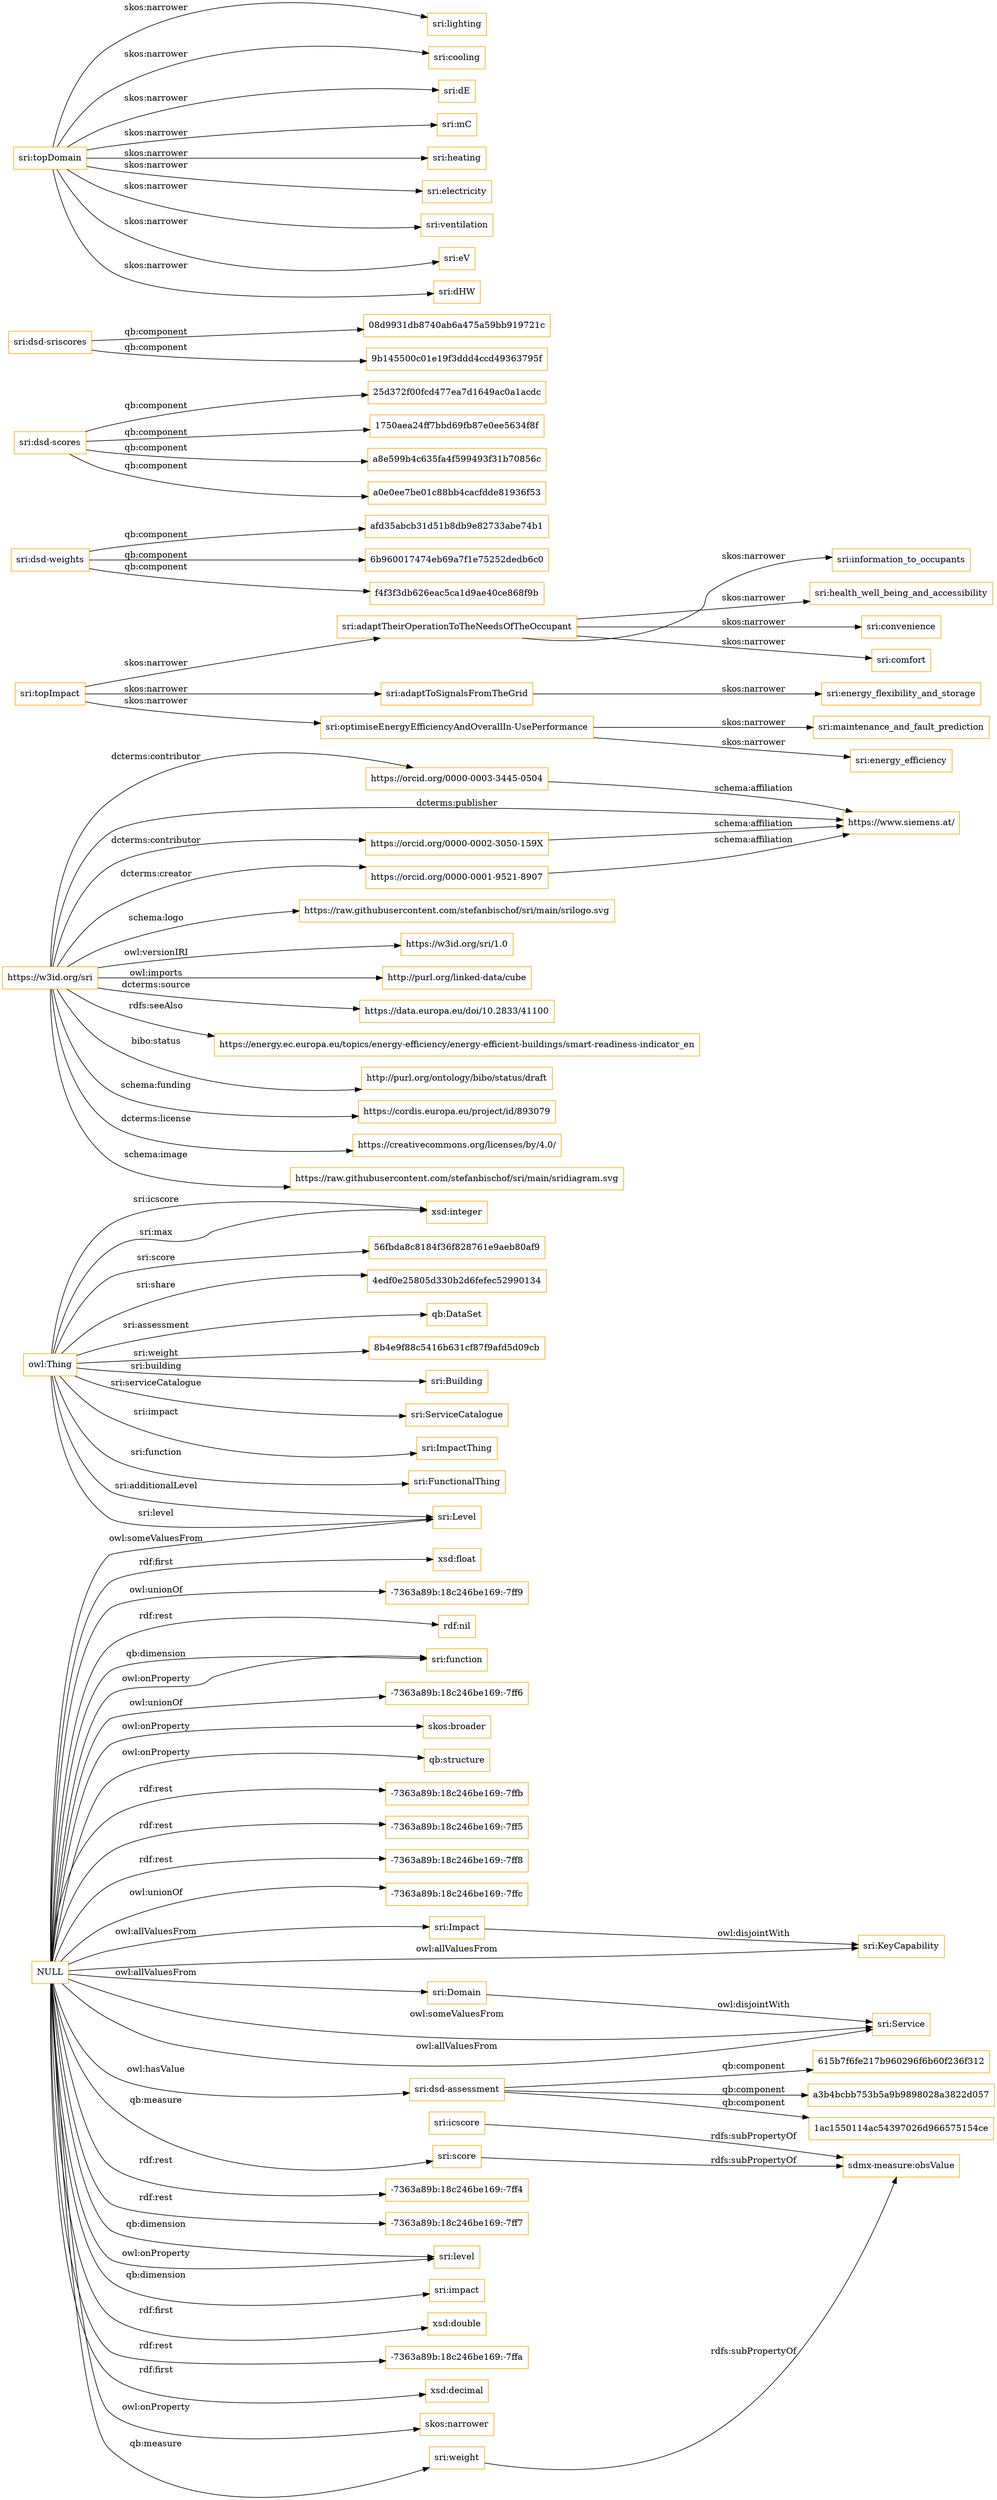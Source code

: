 digraph ar2dtool_diagram { 
rankdir=LR;
size="1501"
node [shape = rectangle, color="orange"]; "sri:Building" "sri:KeyCapability" "sri:Service" "sri:ServiceCatalogue" "sri:Impact" "sri:Domain" "sri:ImpactThing" "sri:FunctionalThing" "sri:Level" ; /*classes style*/
	"https://orcid.org/0000-0003-3445-0504" -> "https://www.siemens.at/" [ label = "schema:affiliation" ];
	"https://orcid.org/0000-0002-3050-159X" -> "https://www.siemens.at/" [ label = "schema:affiliation" ];
	"https://orcid.org/0000-0001-9521-8907" -> "https://www.siemens.at/" [ label = "schema:affiliation" ];
	"sri:weight" -> "sdmx-measure:obsValue" [ label = "rdfs:subPropertyOf" ];
	"sri:adaptTheirOperationToTheNeedsOfTheOccupant" -> "sri:information_to_occupants" [ label = "skos:narrower" ];
	"sri:adaptTheirOperationToTheNeedsOfTheOccupant" -> "sri:health_well_being_and_accessibility" [ label = "skos:narrower" ];
	"sri:adaptTheirOperationToTheNeedsOfTheOccupant" -> "sri:convenience" [ label = "skos:narrower" ];
	"sri:adaptTheirOperationToTheNeedsOfTheOccupant" -> "sri:comfort" [ label = "skos:narrower" ];
	"sri:dsd-weights" -> "afd35abcb31d51b8db9e82733abe74b1" [ label = "qb:component" ];
	"sri:dsd-weights" -> "6b960017474eb69a7f1e75252dedb6c0" [ label = "qb:component" ];
	"sri:dsd-weights" -> "f4f3f3db626eac5ca1d9ae40ce868f9b" [ label = "qb:component" ];
	"sri:adaptToSignalsFromTheGrid" -> "sri:energy_flexibility_and_storage" [ label = "skos:narrower" ];
	"sri:icscore" -> "sdmx-measure:obsValue" [ label = "rdfs:subPropertyOf" ];
	"sri:dsd-scores" -> "25d372f00fcd477ea7d1649ac0a1acdc" [ label = "qb:component" ];
	"sri:dsd-scores" -> "1750aea24ff7bbd69fb87e0ee5634f8f" [ label = "qb:component" ];
	"sri:dsd-scores" -> "a8e599b4c635fa4f599493f31b70856c" [ label = "qb:component" ];
	"sri:dsd-scores" -> "a0e0ee7be01c88bb4cacfdde81936f53" [ label = "qb:component" ];
	"sri:optimiseEnergyEfficiencyAndOverallIn-UsePerformance" -> "sri:maintenance_and_fault_prediction" [ label = "skos:narrower" ];
	"sri:optimiseEnergyEfficiencyAndOverallIn-UsePerformance" -> "sri:energy_efficiency" [ label = "skos:narrower" ];
	"sri:dsd-sriscores" -> "08d9931db8740ab6a475a59bb919721c" [ label = "qb:component" ];
	"sri:dsd-sriscores" -> "9b145500c01e19f3ddd4ccd49363795f" [ label = "qb:component" ];
	"sri:Impact" -> "sri:KeyCapability" [ label = "owl:disjointWith" ];
	"sri:topImpact" -> "sri:optimiseEnergyEfficiencyAndOverallIn-UsePerformance" [ label = "skos:narrower" ];
	"sri:topImpact" -> "sri:adaptToSignalsFromTheGrid" [ label = "skos:narrower" ];
	"sri:topImpact" -> "sri:adaptTheirOperationToTheNeedsOfTheOccupant" [ label = "skos:narrower" ];
	"https://w3id.org/sri" -> "https://orcid.org/0000-0003-3445-0504" [ label = "dcterms:contributor" ];
	"https://w3id.org/sri" -> "https://orcid.org/0000-0001-9521-8907" [ label = "dcterms:creator" ];
	"https://w3id.org/sri" -> "https://www.siemens.at/" [ label = "dcterms:publisher" ];
	"https://w3id.org/sri" -> "https://raw.githubusercontent.com/stefanbischof/sri/main/srilogo.svg" [ label = "schema:logo" ];
	"https://w3id.org/sri" -> "https://w3id.org/sri/1.0" [ label = "owl:versionIRI" ];
	"https://w3id.org/sri" -> "http://purl.org/linked-data/cube" [ label = "owl:imports" ];
	"https://w3id.org/sri" -> "https://data.europa.eu/doi/10.2833/41100" [ label = "dcterms:source" ];
	"https://w3id.org/sri" -> "https://orcid.org/0000-0002-3050-159X" [ label = "dcterms:contributor" ];
	"https://w3id.org/sri" -> "https://energy.ec.europa.eu/topics/energy-efficiency/energy-efficient-buildings/smart-readiness-indicator_en" [ label = "rdfs:seeAlso" ];
	"https://w3id.org/sri" -> "http://purl.org/ontology/bibo/status/draft" [ label = "bibo:status" ];
	"https://w3id.org/sri" -> "https://cordis.europa.eu/project/id/893079" [ label = "schema:funding" ];
	"https://w3id.org/sri" -> "https://creativecommons.org/licenses/by/4.0/" [ label = "dcterms:license" ];
	"https://w3id.org/sri" -> "https://raw.githubusercontent.com/stefanbischof/sri/main/sridiagram.svg" [ label = "schema:image" ];
	"sri:Domain" -> "sri:Service" [ label = "owl:disjointWith" ];
	"sri:topDomain" -> "sri:lighting" [ label = "skos:narrower" ];
	"sri:topDomain" -> "sri:cooling" [ label = "skos:narrower" ];
	"sri:topDomain" -> "sri:dE" [ label = "skos:narrower" ];
	"sri:topDomain" -> "sri:mC" [ label = "skos:narrower" ];
	"sri:topDomain" -> "sri:heating" [ label = "skos:narrower" ];
	"sri:topDomain" -> "sri:electricity" [ label = "skos:narrower" ];
	"sri:topDomain" -> "sri:ventilation" [ label = "skos:narrower" ];
	"sri:topDomain" -> "sri:eV" [ label = "skos:narrower" ];
	"sri:topDomain" -> "sri:dHW" [ label = "skos:narrower" ];
	"sri:dsd-assessment" -> "1ac1550114ac54397026d966575154ce" [ label = "qb:component" ];
	"sri:dsd-assessment" -> "615b7f6fe217b960296f6b60f236f312" [ label = "qb:component" ];
	"sri:dsd-assessment" -> "a3b4bcbb753b5a9b9898028a3822d057" [ label = "qb:component" ];
	"sri:score" -> "sdmx-measure:obsValue" [ label = "rdfs:subPropertyOf" ];
	"NULL" -> "sri:Service" [ label = "owl:someValuesFrom" ];
	"NULL" -> "sri:dsd-assessment" [ label = "owl:hasValue" ];
	"NULL" -> "sri:weight" [ label = "qb:measure" ];
	"NULL" -> "-7363a89b:18c246be169:-7ff4" [ label = "rdf:rest" ];
	"NULL" -> "-7363a89b:18c246be169:-7ff7" [ label = "rdf:rest" ];
	"NULL" -> "sri:Domain" [ label = "owl:allValuesFrom" ];
	"NULL" -> "sri:level" [ label = "qb:dimension" ];
	"NULL" -> "sri:impact" [ label = "qb:dimension" ];
	"NULL" -> "sri:Level" [ label = "owl:someValuesFrom" ];
	"NULL" -> "xsd:double" [ label = "rdf:first" ];
	"NULL" -> "-7363a89b:18c246be169:-7ffa" [ label = "rdf:rest" ];
	"NULL" -> "xsd:decimal" [ label = "rdf:first" ];
	"NULL" -> "sri:score" [ label = "qb:measure" ];
	"NULL" -> "sri:Service" [ label = "owl:allValuesFrom" ];
	"NULL" -> "sri:Impact" [ label = "owl:allValuesFrom" ];
	"NULL" -> "skos:narrower" [ label = "owl:onProperty" ];
	"NULL" -> "xsd:float" [ label = "rdf:first" ];
	"NULL" -> "-7363a89b:18c246be169:-7ff9" [ label = "owl:unionOf" ];
	"NULL" -> "rdf:nil" [ label = "rdf:rest" ];
	"NULL" -> "sri:level" [ label = "owl:onProperty" ];
	"NULL" -> "sri:function" [ label = "qb:dimension" ];
	"NULL" -> "-7363a89b:18c246be169:-7ff6" [ label = "owl:unionOf" ];
	"NULL" -> "skos:broader" [ label = "owl:onProperty" ];
	"NULL" -> "sri:KeyCapability" [ label = "owl:allValuesFrom" ];
	"NULL" -> "qb:structure" [ label = "owl:onProperty" ];
	"NULL" -> "-7363a89b:18c246be169:-7ffb" [ label = "rdf:rest" ];
	"NULL" -> "-7363a89b:18c246be169:-7ff5" [ label = "rdf:rest" ];
	"NULL" -> "-7363a89b:18c246be169:-7ff8" [ label = "rdf:rest" ];
	"NULL" -> "sri:function" [ label = "owl:onProperty" ];
	"NULL" -> "-7363a89b:18c246be169:-7ffc" [ label = "owl:unionOf" ];
	"owl:Thing" -> "xsd:integer" [ label = "sri:icscore" ];
	"owl:Thing" -> "sri:Level" [ label = "sri:additionalLevel" ];
	"owl:Thing" -> "56fbda8c8184f36f828761e9aeb80af9" [ label = "sri:score" ];
	"owl:Thing" -> "sri:Building" [ label = "sri:building" ];
	"owl:Thing" -> "4edf0e25805d330b2d6fefec52990134" [ label = "sri:share" ];
	"owl:Thing" -> "sri:Level" [ label = "sri:level" ];
	"owl:Thing" -> "qb:DataSet" [ label = "sri:assessment" ];
	"owl:Thing" -> "sri:ImpactThing" [ label = "sri:impact" ];
	"owl:Thing" -> "8b4e9f88c5416b631cf87f9afd5d09cb" [ label = "sri:weight" ];
	"owl:Thing" -> "sri:ServiceCatalogue" [ label = "sri:serviceCatalogue" ];
	"owl:Thing" -> "xsd:integer" [ label = "sri:max" ];
	"owl:Thing" -> "sri:FunctionalThing" [ label = "sri:function" ];

}
